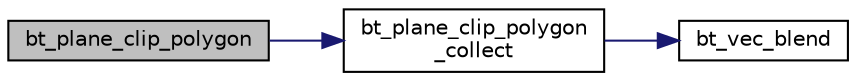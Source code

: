 digraph "bt_plane_clip_polygon"
{
  edge [fontname="Helvetica",fontsize="10",labelfontname="Helvetica",labelfontsize="10"];
  node [fontname="Helvetica",fontsize="10",shape=record];
  rankdir="LR";
  Node1 [label="bt_plane_clip_polygon",height=0.2,width=0.4,color="black", fillcolor="grey75", style="filled", fontcolor="black"];
  Node1 -> Node2 [color="midnightblue",fontsize="10",style="solid",fontname="Helvetica"];
  Node2 [label="bt_plane_clip_polygon\l_collect",height=0.2,width=0.4,color="black", fillcolor="white", style="filled",URL="$bt_clip_polygon_8h.html#a5d0b14854a98ea3902f6c914a292f83d",tooltip="This function calcs the distance from a 3D plane. "];
  Node2 -> Node3 [color="midnightblue",fontsize="10",style="solid",fontname="Helvetica"];
  Node3 [label="bt_vec_blend",height=0.2,width=0.4,color="black", fillcolor="white", style="filled",URL="$bt_clip_polygon_8h.html#a1f80a57f63e11130a715c2bf42c389cb"];
}

